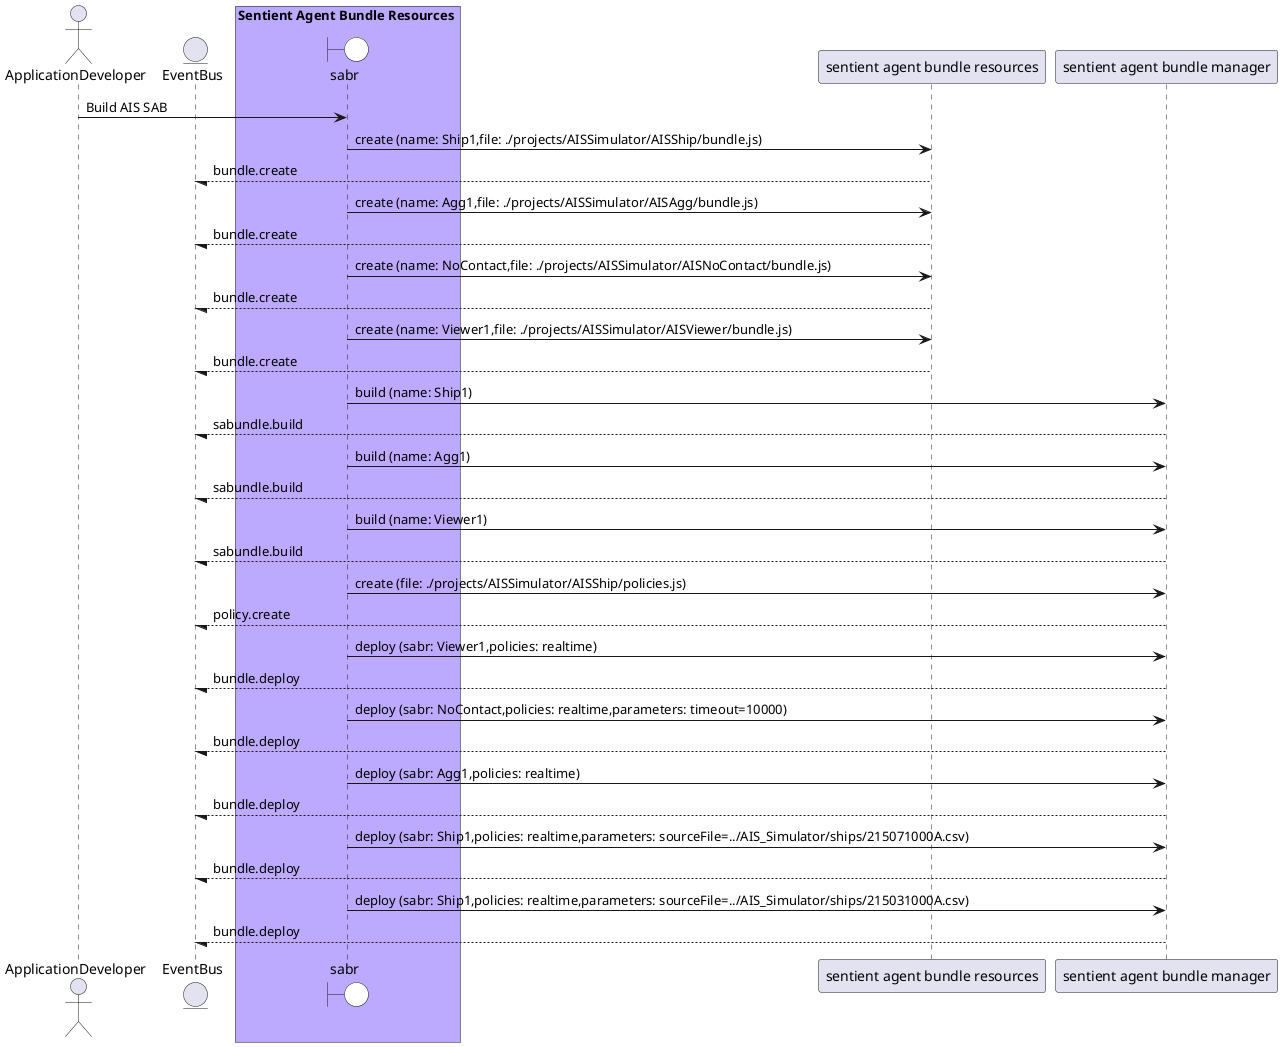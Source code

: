 @startuml

actor "ApplicationDeveloper"


entity EventBus

box Sentient Agent Bundle Resources #bbaaff
    boundary sabr #white
end box


box Sentient Agent Bundle Resources #bbaaff
    end box

box Sentient Agent Bundle Manager #ffcc88
    end box


"ApplicationDeveloper" -> sabr: Build AIS SAB

    sabr -> "sentient agent bundle resources": create (name: Ship1,file: ./projects/AISSimulator/AISShip/bundle.js)

    "sentient agent bundle resources" --/ EventBus: bundle.create

    sabr -> "sentient agent bundle resources": create (name: Agg1,file: ./projects/AISSimulator/AISAgg/bundle.js)

    "sentient agent bundle resources" --/ EventBus: bundle.create

    sabr -> "sentient agent bundle resources": create (name: NoContact,file: ./projects/AISSimulator/AISNoContact/bundle.js)

    "sentient agent bundle resources" --/ EventBus: bundle.create

    sabr -> "sentient agent bundle resources": create (name: Viewer1,file: ./projects/AISSimulator/AISViewer/bundle.js)

    "sentient agent bundle resources" --/ EventBus: bundle.create

    sabr -> "sentient agent bundle manager": build (name: Ship1)

    "sentient agent bundle manager" --/ EventBus: sabundle.build

    sabr -> "sentient agent bundle manager": build (name: Agg1)

    "sentient agent bundle manager" --/ EventBus: sabundle.build

    sabr -> "sentient agent bundle manager": build (name: Viewer1)

    "sentient agent bundle manager" --/ EventBus: sabundle.build

    sabr -> "sentient agent bundle manager": create (file: ./projects/AISSimulator/AISShip/policies.js)

    "sentient agent bundle manager" --/ EventBus: policy.create

    sabr -> "sentient agent bundle manager": deploy (sabr: Viewer1,policies: realtime)

    "sentient agent bundle manager" --/ EventBus: bundle.deploy

    sabr -> "sentient agent bundle manager": deploy (sabr: NoContact,policies: realtime,parameters: timeout=10000)

    "sentient agent bundle manager" --/ EventBus: bundle.deploy

    sabr -> "sentient agent bundle manager": deploy (sabr: Agg1,policies: realtime)

    "sentient agent bundle manager" --/ EventBus: bundle.deploy

    sabr -> "sentient agent bundle manager": deploy (sabr: Ship1,policies: realtime,parameters: sourceFile=../AIS_Simulator/ships/215071000A.csv)

    "sentient agent bundle manager" --/ EventBus: bundle.deploy

    sabr -> "sentient agent bundle manager": deploy (sabr: Ship1,policies: realtime,parameters: sourceFile=../AIS_Simulator/ships/215031000A.csv)

    "sentient agent bundle manager" --/ EventBus: bundle.deploy



@enduml
